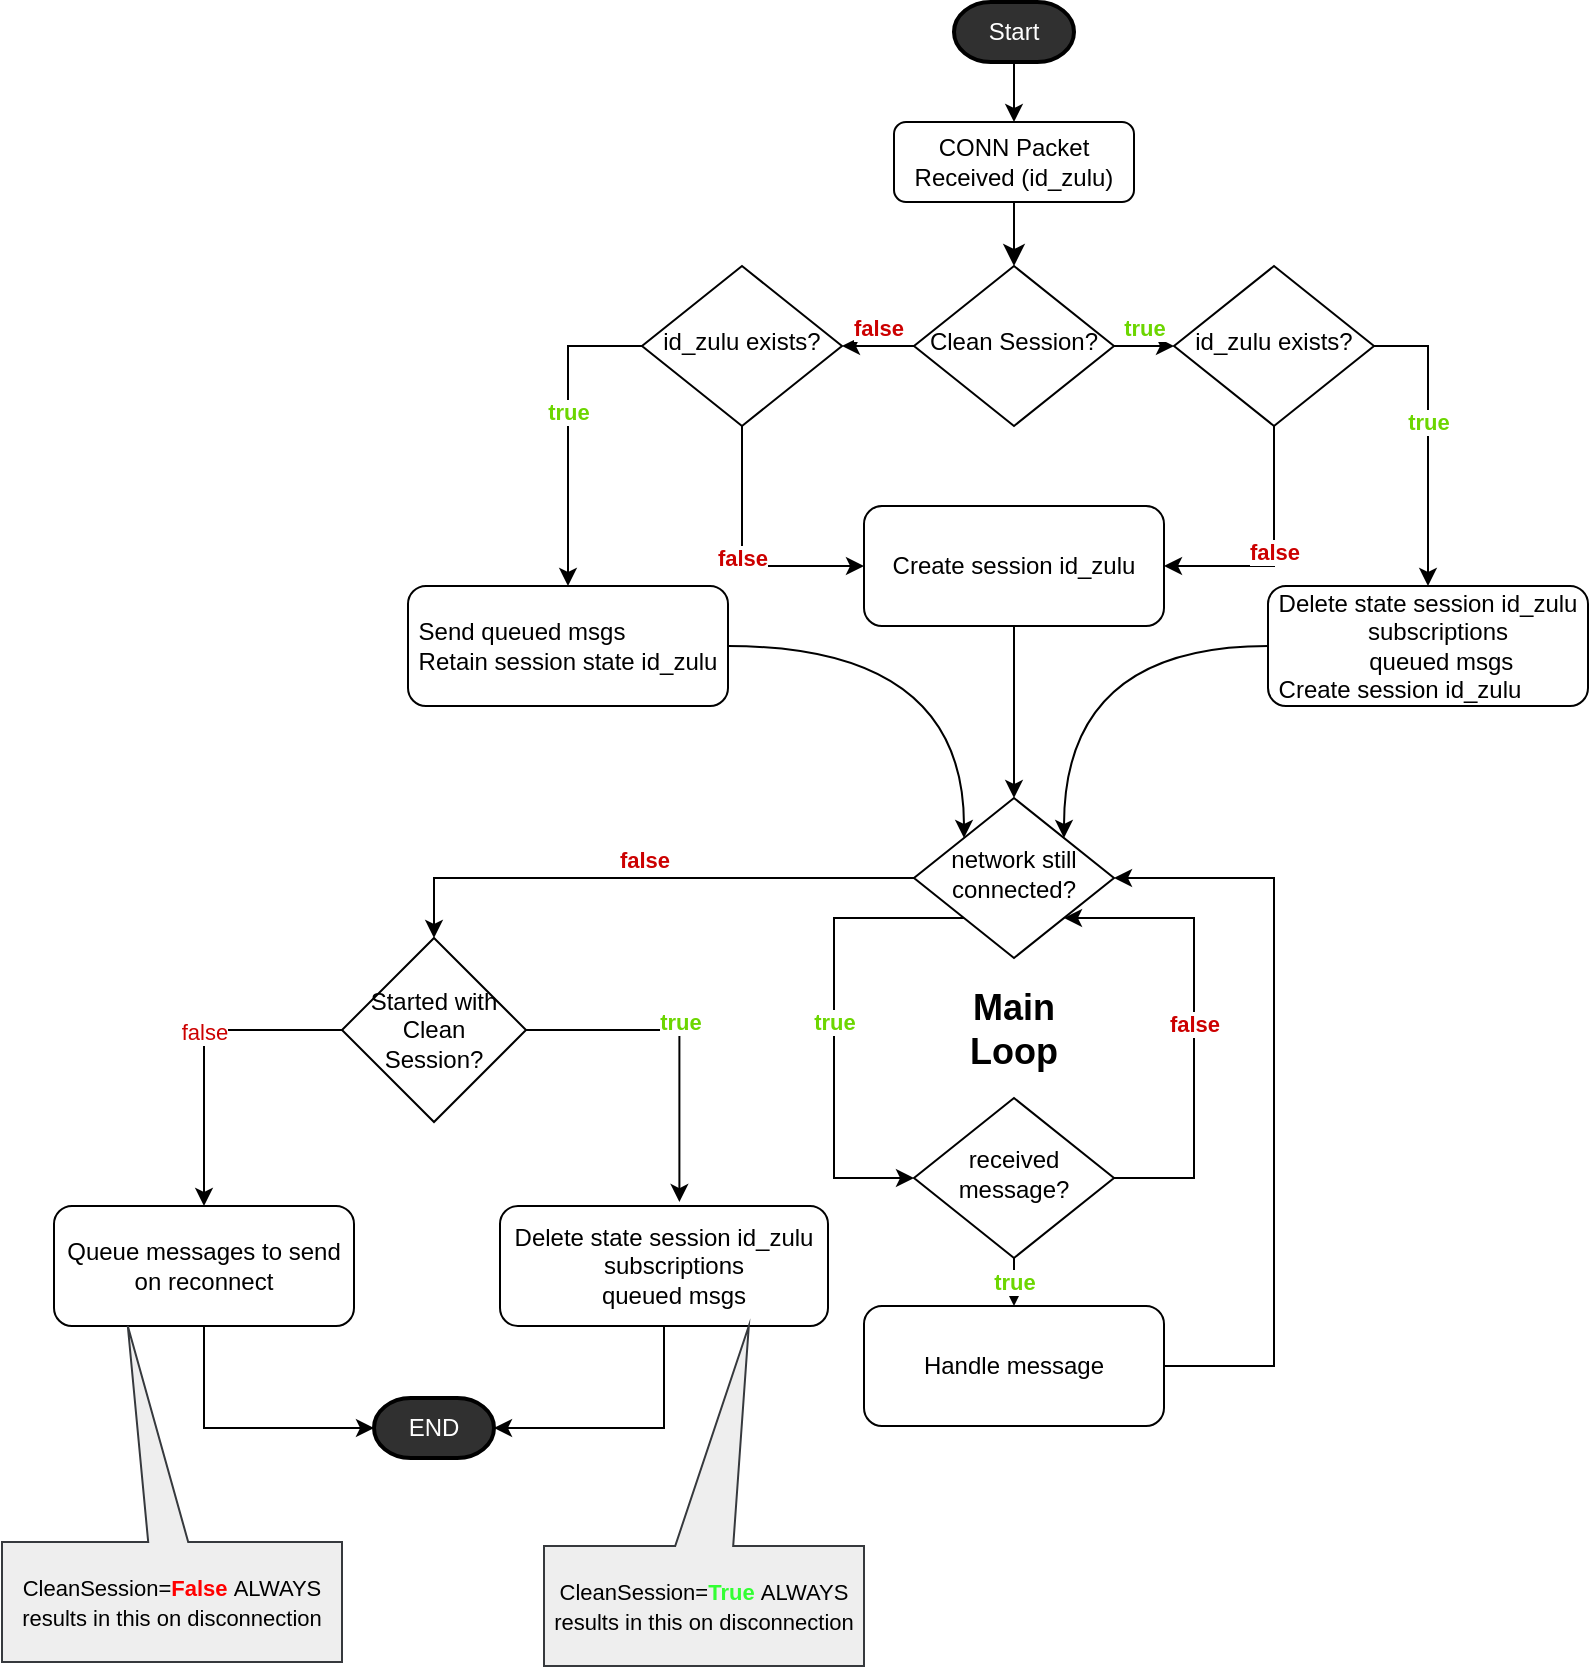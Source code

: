 <mxfile compressed="false" version="13.6.9" type="device">
  <diagram id="C5RBs43oDa-KdzZeNtuy" name="Page-1">
    <mxGraphModel dx="1975" dy="1984" grid="1" gridSize="10" guides="1" tooltips="1" connect="1" arrows="1" fold="1" page="1" pageScale="1" pageWidth="827" pageHeight="1169" math="0" shadow="0">
      <root>
        <mxCell id="WIyWlLk6GJQsqaUBKTNV-0" />
        <mxCell id="WIyWlLk6GJQsqaUBKTNV-1" parent="WIyWlLk6GJQsqaUBKTNV-0" />
        <mxCell id="WIyWlLk6GJQsqaUBKTNV-2" value="" style="rounded=0;html=1;jettySize=auto;orthogonalLoop=1;fontSize=11;endArrow=classic;endFill=1;endSize=8;strokeWidth=1;shadow=0;labelBackgroundColor=none;edgeStyle=orthogonalEdgeStyle;entryX=0.5;entryY=0;entryDx=0;entryDy=0;" parent="WIyWlLk6GJQsqaUBKTNV-1" source="WIyWlLk6GJQsqaUBKTNV-3" target="WIyWlLk6GJQsqaUBKTNV-6" edge="1">
          <mxGeometry relative="1" as="geometry">
            <mxPoint x="-297" y="-1040" as="targetPoint" />
          </mxGeometry>
        </mxCell>
        <mxCell id="WIyWlLk6GJQsqaUBKTNV-3" value="CONN Packet&lt;br&gt;Received (id_zulu)" style="rounded=1;whiteSpace=wrap;html=1;fontSize=12;glass=0;strokeWidth=1;shadow=0;" parent="WIyWlLk6GJQsqaUBKTNV-1" vertex="1">
          <mxGeometry x="-357" y="-1100" width="120" height="40" as="geometry" />
        </mxCell>
        <mxCell id="UAJeipnXCcAgMAuXKC2l-1" value="true" style="edgeStyle=orthogonalEdgeStyle;rounded=0;orthogonalLoop=1;jettySize=auto;html=1;entryX=0;entryY=0.5;entryDx=0;entryDy=0;verticalAlign=bottom;fontStyle=1;fontColor=#6CD600;" parent="WIyWlLk6GJQsqaUBKTNV-1" source="WIyWlLk6GJQsqaUBKTNV-6" target="UAJeipnXCcAgMAuXKC2l-0" edge="1">
          <mxGeometry relative="1" as="geometry" />
        </mxCell>
        <mxCell id="_d41gg_jxnelL58lIaUa-7" value="false" style="edgeStyle=orthogonalEdgeStyle;curved=1;rounded=0;orthogonalLoop=1;jettySize=auto;html=1;exitX=0;exitY=0.5;exitDx=0;exitDy=0;entryX=1;entryY=0.5;entryDx=0;entryDy=0;fontColor=#CC0000;fontStyle=1;verticalAlign=bottom;" parent="WIyWlLk6GJQsqaUBKTNV-1" source="WIyWlLk6GJQsqaUBKTNV-6" target="WIyWlLk6GJQsqaUBKTNV-10" edge="1">
          <mxGeometry relative="1" as="geometry" />
        </mxCell>
        <mxCell id="WIyWlLk6GJQsqaUBKTNV-6" value="Clean Session?" style="rhombus;whiteSpace=wrap;html=1;shadow=0;fontFamily=Helvetica;fontSize=12;align=center;strokeWidth=1;spacing=6;spacingTop=-4;" parent="WIyWlLk6GJQsqaUBKTNV-1" vertex="1">
          <mxGeometry x="-347" y="-1028" width="100" height="80" as="geometry" />
        </mxCell>
        <mxCell id="UAJeipnXCcAgMAuXKC2l-4" style="edgeStyle=orthogonalEdgeStyle;orthogonalLoop=1;jettySize=auto;html=1;entryX=1;entryY=0;entryDx=0;entryDy=0;curved=1;" parent="WIyWlLk6GJQsqaUBKTNV-1" source="WIyWlLk6GJQsqaUBKTNV-7" target="_d41gg_jxnelL58lIaUa-11" edge="1">
          <mxGeometry relative="1" as="geometry">
            <mxPoint x="123" y="-908" as="targetPoint" />
          </mxGeometry>
        </mxCell>
        <mxCell id="WIyWlLk6GJQsqaUBKTNV-7" value="&lt;div style=&quot;text-align: left&quot;&gt;&lt;span&gt;Delete state session id_zulu&lt;/span&gt;&lt;/div&gt;&amp;nbsp; &amp;nbsp;subscriptions&lt;br&gt;&amp;nbsp; &amp;nbsp; queued msgs&lt;br&gt;&lt;div style=&quot;text-align: left&quot;&gt;Create session id_zulu&lt;/div&gt;" style="rounded=1;whiteSpace=wrap;html=1;fontSize=12;glass=0;strokeWidth=1;shadow=0;" parent="WIyWlLk6GJQsqaUBKTNV-1" vertex="1">
          <mxGeometry x="-170" y="-868" width="160" height="60" as="geometry" />
        </mxCell>
        <mxCell id="_d41gg_jxnelL58lIaUa-9" value="true" style="edgeStyle=orthogonalEdgeStyle;rounded=0;orthogonalLoop=1;jettySize=auto;html=1;entryX=0.5;entryY=0;entryDx=0;entryDy=0;verticalAlign=bottom;fontColor=#6CD600;fontStyle=1;exitX=0;exitY=0.5;exitDx=0;exitDy=0;" parent="WIyWlLk6GJQsqaUBKTNV-1" source="WIyWlLk6GJQsqaUBKTNV-10" target="_d41gg_jxnelL58lIaUa-8" edge="1">
          <mxGeometry relative="1" as="geometry" />
        </mxCell>
        <mxCell id="_d41gg_jxnelL58lIaUa-26" value="false" style="edgeStyle=orthogonalEdgeStyle;rounded=0;orthogonalLoop=1;jettySize=auto;html=1;entryX=0;entryY=0.5;entryDx=0;entryDy=0;fontColor=#CC0000;exitX=0.5;exitY=1;exitDx=0;exitDy=0;fontStyle=1" parent="WIyWlLk6GJQsqaUBKTNV-1" source="WIyWlLk6GJQsqaUBKTNV-10" target="_d41gg_jxnelL58lIaUa-24" edge="1">
          <mxGeometry relative="1" as="geometry" />
        </mxCell>
        <mxCell id="WIyWlLk6GJQsqaUBKTNV-10" value="id_zulu exists?" style="rhombus;whiteSpace=wrap;html=1;shadow=0;fontFamily=Helvetica;fontSize=12;align=center;strokeWidth=1;spacing=6;spacingTop=-4;" parent="WIyWlLk6GJQsqaUBKTNV-1" vertex="1">
          <mxGeometry x="-483" y="-1028" width="100" height="80" as="geometry" />
        </mxCell>
        <mxCell id="UAJeipnXCcAgMAuXKC2l-2" value="true" style="edgeStyle=orthogonalEdgeStyle;rounded=0;orthogonalLoop=1;jettySize=auto;html=1;exitX=1;exitY=0.5;exitDx=0;exitDy=0;entryX=0.5;entryY=0;entryDx=0;entryDy=0;verticalAlign=bottom;fontStyle=1;fontColor=#6CD600;" parent="WIyWlLk6GJQsqaUBKTNV-1" source="UAJeipnXCcAgMAuXKC2l-0" target="WIyWlLk6GJQsqaUBKTNV-7" edge="1">
          <mxGeometry relative="1" as="geometry" />
        </mxCell>
        <mxCell id="_d41gg_jxnelL58lIaUa-28" value="false" style="edgeStyle=orthogonalEdgeStyle;rounded=0;orthogonalLoop=1;jettySize=auto;html=1;entryX=1;entryY=0.5;entryDx=0;entryDy=0;fontColor=#CC0000;exitX=0.5;exitY=1;exitDx=0;exitDy=0;fontStyle=1" parent="WIyWlLk6GJQsqaUBKTNV-1" source="UAJeipnXCcAgMAuXKC2l-0" target="_d41gg_jxnelL58lIaUa-24" edge="1">
          <mxGeometry relative="1" as="geometry">
            <mxPoint x="-117" y="-908" as="targetPoint" />
          </mxGeometry>
        </mxCell>
        <mxCell id="UAJeipnXCcAgMAuXKC2l-0" value="id_zulu exists?" style="rhombus;whiteSpace=wrap;html=1;shadow=0;fontFamily=Helvetica;fontSize=12;align=center;strokeWidth=1;spacing=6;spacingTop=-4;" parent="WIyWlLk6GJQsqaUBKTNV-1" vertex="1">
          <mxGeometry x="-217" y="-1028" width="100" height="80" as="geometry" />
        </mxCell>
        <mxCell id="UAJeipnXCcAgMAuXKC2l-8" value="true" style="edgeStyle=orthogonalEdgeStyle;rounded=0;orthogonalLoop=1;jettySize=auto;html=1;exitX=0;exitY=1;exitDx=0;exitDy=0;entryX=0;entryY=0.5;entryDx=0;entryDy=0;curved=1;fontColor=#6CD600;fontStyle=1" parent="WIyWlLk6GJQsqaUBKTNV-1" edge="1">
          <mxGeometry relative="1" as="geometry">
            <Array as="points">
              <mxPoint x="510" y="370" />
              <mxPoint x="510" y="500" />
            </Array>
            <mxPoint x="555" y="500" as="targetPoint" />
          </mxGeometry>
        </mxCell>
        <mxCell id="UAJeipnXCcAgMAuXKC2l-13" value="true" style="edgeStyle=orthogonalEdgeStyle;rounded=0;orthogonalLoop=1;jettySize=auto;html=1;entryX=0.5;entryY=0;entryDx=0;entryDy=0;fontColor=#6CD600;fontStyle=1" parent="WIyWlLk6GJQsqaUBKTNV-1" edge="1">
          <mxGeometry relative="1" as="geometry">
            <mxPoint x="605" y="620" as="targetPoint" />
          </mxGeometry>
        </mxCell>
        <mxCell id="xQX0P035iRjXo2nyhOZU-10" style="edgeStyle=orthogonalEdgeStyle;rounded=0;orthogonalLoop=1;jettySize=auto;html=1;exitX=0.5;exitY=1;exitDx=0;exitDy=0;entryX=1;entryY=0.5;entryDx=0;entryDy=0;entryPerimeter=0;fontColor=#FFFFFF;" parent="WIyWlLk6GJQsqaUBKTNV-1" source="UAJeipnXCcAgMAuXKC2l-9" target="xQX0P035iRjXo2nyhOZU-3" edge="1">
          <mxGeometry relative="1" as="geometry" />
        </mxCell>
        <mxCell id="UAJeipnXCcAgMAuXKC2l-9" value="&lt;div style=&quot;text-align: left&quot;&gt;Delete state session id_zulu&lt;/div&gt;&amp;nbsp; &amp;nbsp;subscriptions&lt;br&gt;&amp;nbsp; &amp;nbsp;queued msgs" style="rounded=1;whiteSpace=wrap;html=1;fontSize=12;glass=0;strokeWidth=1;shadow=0;" parent="WIyWlLk6GJQsqaUBKTNV-1" vertex="1">
          <mxGeometry x="-554" y="-558" width="164" height="60" as="geometry" />
        </mxCell>
        <mxCell id="UAJeipnXCcAgMAuXKC2l-19" style="edgeStyle=orthogonalEdgeStyle;curved=1;rounded=0;orthogonalLoop=1;jettySize=auto;html=1;entryX=0.826;entryY=0.706;entryDx=0;entryDy=0;entryPerimeter=0;" parent="WIyWlLk6GJQsqaUBKTNV-1" edge="1">
          <mxGeometry relative="1" as="geometry">
            <Array as="points">
              <mxPoint x="750" y="650" />
              <mxPoint x="750" y="366" />
            </Array>
            <mxPoint x="680" y="650" as="sourcePoint" />
          </mxGeometry>
        </mxCell>
        <mxCell id="_d41gg_jxnelL58lIaUa-18" style="edgeStyle=orthogonalEdgeStyle;curved=1;rounded=0;orthogonalLoop=1;jettySize=auto;html=1;entryX=0;entryY=0;entryDx=0;entryDy=0;fontColor=#6CD600;" parent="WIyWlLk6GJQsqaUBKTNV-1" source="_d41gg_jxnelL58lIaUa-8" target="_d41gg_jxnelL58lIaUa-11" edge="1">
          <mxGeometry relative="1" as="geometry" />
        </mxCell>
        <mxCell id="_d41gg_jxnelL58lIaUa-8" value="&lt;div style=&quot;text-align: left&quot;&gt;Send queued msgs&lt;br&gt;&lt;/div&gt;&lt;div style=&quot;text-align: left&quot;&gt;Retain session state id_zulu&lt;/div&gt;" style="rounded=1;whiteSpace=wrap;html=1;fontSize=12;glass=0;strokeWidth=1;shadow=0;" parent="WIyWlLk6GJQsqaUBKTNV-1" vertex="1">
          <mxGeometry x="-600" y="-868" width="160" height="60" as="geometry" />
        </mxCell>
        <mxCell id="_d41gg_jxnelL58lIaUa-10" value="true" style="edgeStyle=orthogonalEdgeStyle;rounded=0;orthogonalLoop=1;jettySize=auto;html=1;exitX=0;exitY=1;exitDx=0;exitDy=0;entryX=0;entryY=0.5;entryDx=0;entryDy=0;fontColor=#6CD600;fontStyle=1;" parent="WIyWlLk6GJQsqaUBKTNV-1" source="_d41gg_jxnelL58lIaUa-11" target="_d41gg_jxnelL58lIaUa-14" edge="1">
          <mxGeometry x="-0.004" relative="1" as="geometry">
            <Array as="points">
              <mxPoint x="-387" y="-702" />
              <mxPoint x="-387" y="-572" />
            </Array>
            <mxPoint as="offset" />
          </mxGeometry>
        </mxCell>
        <mxCell id="_d41gg_jxnelL58lIaUa-20" value="false" style="edgeStyle=orthogonalEdgeStyle;rounded=0;orthogonalLoop=1;jettySize=auto;html=1;fontColor=#CC0000;verticalAlign=bottom;entryX=0.5;entryY=0;entryDx=0;entryDy=0;exitX=0;exitY=0.5;exitDx=0;exitDy=0;" parent="WIyWlLk6GJQsqaUBKTNV-1" source="xQX0P035iRjXo2nyhOZU-0" target="_d41gg_jxnelL58lIaUa-19" edge="1">
          <mxGeometry relative="1" as="geometry" />
        </mxCell>
        <mxCell id="_d41gg_jxnelL58lIaUa-11" value="network still connected?" style="rhombus;whiteSpace=wrap;html=1;shadow=0;fontFamily=Helvetica;fontSize=12;align=center;strokeWidth=1;spacing=6;spacingTop=-4;" parent="WIyWlLk6GJQsqaUBKTNV-1" vertex="1">
          <mxGeometry x="-347" y="-762" width="100" height="80" as="geometry" />
        </mxCell>
        <mxCell id="_d41gg_jxnelL58lIaUa-12" value="false" style="edgeStyle=orthogonalEdgeStyle;rounded=0;orthogonalLoop=1;jettySize=auto;html=1;exitX=1;exitY=0.5;exitDx=0;exitDy=0;fontColor=#CC0000;verticalAlign=bottom;entryX=1;entryY=1;entryDx=0;entryDy=0;fontStyle=1" parent="WIyWlLk6GJQsqaUBKTNV-1" source="_d41gg_jxnelL58lIaUa-14" target="_d41gg_jxnelL58lIaUa-11" edge="1">
          <mxGeometry x="-0.081" relative="1" as="geometry">
            <mxPoint x="-247" y="-702" as="targetPoint" />
            <Array as="points">
              <mxPoint x="-207" y="-572" />
              <mxPoint x="-207" y="-702" />
            </Array>
            <mxPoint as="offset" />
          </mxGeometry>
        </mxCell>
        <mxCell id="_d41gg_jxnelL58lIaUa-13" value="true" style="edgeStyle=orthogonalEdgeStyle;rounded=0;orthogonalLoop=1;jettySize=auto;html=1;entryX=0.5;entryY=0;entryDx=0;entryDy=0;fontColor=#6CD600;fontStyle=1" parent="WIyWlLk6GJQsqaUBKTNV-1" source="_d41gg_jxnelL58lIaUa-14" target="_d41gg_jxnelL58lIaUa-16" edge="1">
          <mxGeometry relative="1" as="geometry" />
        </mxCell>
        <mxCell id="_d41gg_jxnelL58lIaUa-14" value="received&lt;br&gt;message?" style="rhombus;whiteSpace=wrap;html=1;shadow=0;fontFamily=Helvetica;fontSize=12;align=center;strokeWidth=1;spacing=6;spacingTop=-4;" parent="WIyWlLk6GJQsqaUBKTNV-1" vertex="1">
          <mxGeometry x="-347" y="-612" width="100" height="80" as="geometry" />
        </mxCell>
        <mxCell id="_d41gg_jxnelL58lIaUa-15" style="edgeStyle=orthogonalEdgeStyle;rounded=0;orthogonalLoop=1;jettySize=auto;html=1;entryX=1;entryY=0.5;entryDx=0;entryDy=0;exitX=1;exitY=0.5;exitDx=0;exitDy=0;" parent="WIyWlLk6GJQsqaUBKTNV-1" source="_d41gg_jxnelL58lIaUa-16" target="_d41gg_jxnelL58lIaUa-11" edge="1">
          <mxGeometry relative="1" as="geometry">
            <Array as="points">
              <mxPoint x="-167" y="-478" />
              <mxPoint x="-167" y="-722" />
            </Array>
          </mxGeometry>
        </mxCell>
        <mxCell id="_d41gg_jxnelL58lIaUa-16" value="Handle message" style="rounded=1;whiteSpace=wrap;html=1;fontSize=12;glass=0;strokeWidth=1;shadow=0;" parent="WIyWlLk6GJQsqaUBKTNV-1" vertex="1">
          <mxGeometry x="-372" y="-508" width="150" height="60" as="geometry" />
        </mxCell>
        <mxCell id="_d41gg_jxnelL58lIaUa-17" value="Main Loop" style="text;html=1;strokeColor=none;fillColor=none;align=center;verticalAlign=middle;whiteSpace=wrap;rounded=0;fontSize=18;fontStyle=1" parent="WIyWlLk6GJQsqaUBKTNV-1" vertex="1">
          <mxGeometry x="-317" y="-656" width="40" height="20" as="geometry" />
        </mxCell>
        <mxCell id="xQX0P035iRjXo2nyhOZU-9" style="edgeStyle=orthogonalEdgeStyle;rounded=0;orthogonalLoop=1;jettySize=auto;html=1;exitX=0.5;exitY=1;exitDx=0;exitDy=0;entryX=0;entryY=0.5;entryDx=0;entryDy=0;entryPerimeter=0;fontColor=#FFFFFF;" parent="WIyWlLk6GJQsqaUBKTNV-1" source="_d41gg_jxnelL58lIaUa-19" target="xQX0P035iRjXo2nyhOZU-3" edge="1">
          <mxGeometry relative="1" as="geometry" />
        </mxCell>
        <mxCell id="_d41gg_jxnelL58lIaUa-19" value="&lt;div style=&quot;&quot;&gt;Queue messages to send on reconnect&lt;/div&gt;" style="rounded=1;whiteSpace=wrap;html=1;fontSize=12;glass=0;strokeWidth=1;shadow=0;align=center;" parent="WIyWlLk6GJQsqaUBKTNV-1" vertex="1">
          <mxGeometry x="-777" y="-558" width="150" height="60" as="geometry" />
        </mxCell>
        <mxCell id="_d41gg_jxnelL58lIaUa-27" style="edgeStyle=orthogonalEdgeStyle;rounded=0;orthogonalLoop=1;jettySize=auto;html=1;entryX=0.5;entryY=0;entryDx=0;entryDy=0;fontColor=#CC0000;" parent="WIyWlLk6GJQsqaUBKTNV-1" source="_d41gg_jxnelL58lIaUa-24" target="_d41gg_jxnelL58lIaUa-11" edge="1">
          <mxGeometry relative="1" as="geometry" />
        </mxCell>
        <mxCell id="_d41gg_jxnelL58lIaUa-24" value="Create session id_zulu" style="rounded=1;whiteSpace=wrap;html=1;fontSize=12;glass=0;strokeWidth=1;shadow=0;" parent="WIyWlLk6GJQsqaUBKTNV-1" vertex="1">
          <mxGeometry x="-372" y="-908" width="150" height="60" as="geometry" />
        </mxCell>
        <mxCell id="xQX0P035iRjXo2nyhOZU-0" value="Started with Clean &lt;br&gt;Session?" style="rhombus;whiteSpace=wrap;html=1;" parent="WIyWlLk6GJQsqaUBKTNV-1" vertex="1">
          <mxGeometry x="-633" y="-692" width="92" height="92" as="geometry" />
        </mxCell>
        <mxCell id="xQX0P035iRjXo2nyhOZU-1" value="false" style="edgeStyle=orthogonalEdgeStyle;rounded=0;orthogonalLoop=1;jettySize=auto;html=1;fontColor=#CC0000;verticalAlign=bottom;entryX=0.5;entryY=0;entryDx=0;entryDy=0;fontStyle=1" parent="WIyWlLk6GJQsqaUBKTNV-1" source="_d41gg_jxnelL58lIaUa-11" target="xQX0P035iRjXo2nyhOZU-0" edge="1">
          <mxGeometry relative="1" as="geometry">
            <mxPoint x="-322" y="-722" as="sourcePoint" />
            <mxPoint x="-1042" y="-813" as="targetPoint" />
          </mxGeometry>
        </mxCell>
        <mxCell id="xQX0P035iRjXo2nyhOZU-2" value="true" style="edgeStyle=orthogonalEdgeStyle;rounded=0;orthogonalLoop=1;jettySize=auto;html=1;exitX=1;exitY=0.5;exitDx=0;exitDy=0;entryX=0.547;entryY=-0.033;entryDx=0;entryDy=0;verticalAlign=bottom;fontStyle=1;fontColor=#6CD600;entryPerimeter=0;" parent="WIyWlLk6GJQsqaUBKTNV-1" source="xQX0P035iRjXo2nyhOZU-0" target="UAJeipnXCcAgMAuXKC2l-9" edge="1">
          <mxGeometry relative="1" as="geometry">
            <mxPoint x="-57" y="-978" as="sourcePoint" />
            <mxPoint x="23" y="-978" as="targetPoint" />
          </mxGeometry>
        </mxCell>
        <mxCell id="xQX0P035iRjXo2nyhOZU-3" value="END" style="strokeWidth=2;html=1;shape=mxgraph.flowchart.terminator;whiteSpace=wrap;fillColor=#303030;fontColor=#FFFFFF;" parent="WIyWlLk6GJQsqaUBKTNV-1" vertex="1">
          <mxGeometry x="-617" y="-462" width="60" height="30" as="geometry" />
        </mxCell>
        <mxCell id="xQX0P035iRjXo2nyhOZU-13" value="&lt;font style=&quot;font-size: 11px&quot;&gt;CleanSession=&lt;/font&gt;&lt;font style=&quot;font-size: 11px&quot; color=&quot;#ff0000&quot;&gt;&lt;b&gt;False&lt;/b&gt;&lt;/font&gt;&lt;font style=&quot;font-size: 11px&quot;&gt;&amp;nbsp;ALWAYS results in this on disconnection&lt;/font&gt;" style="shape=callout;whiteSpace=wrap;html=1;perimeter=calloutPerimeter;fillColor=#eeeeee;position2=0.37;base=20;size=108;position=0.43;flipV=1;strokeColor=#36393d;" parent="WIyWlLk6GJQsqaUBKTNV-1" vertex="1">
          <mxGeometry x="-803" y="-498" width="170" height="168" as="geometry" />
        </mxCell>
        <mxCell id="xQX0P035iRjXo2nyhOZU-14" value="&lt;font style=&quot;font-size: 11px&quot;&gt;CleanSession=&lt;/font&gt;&lt;font style=&quot;font-size: 11px&quot; color=&quot;#33ff33&quot;&gt;&lt;b&gt;True&lt;/b&gt;&lt;/font&gt;&lt;font style=&quot;font-size: 11px&quot;&gt;&amp;nbsp;ALWAYS results in this on disconnection&lt;/font&gt;" style="shape=callout;whiteSpace=wrap;html=1;perimeter=calloutPerimeter;fillColor=#eeeeee;position2=0.64;base=29;size=110;position=0.41;flipV=1;strokeColor=#36393d;" parent="WIyWlLk6GJQsqaUBKTNV-1" vertex="1">
          <mxGeometry x="-532" y="-498" width="160" height="170" as="geometry" />
        </mxCell>
        <mxCell id="xQX0P035iRjXo2nyhOZU-16" style="edgeStyle=orthogonalEdgeStyle;rounded=0;orthogonalLoop=1;jettySize=auto;html=1;exitX=0.5;exitY=1;exitDx=0;exitDy=0;exitPerimeter=0;entryX=0.5;entryY=0;entryDx=0;entryDy=0;fontColor=#FFFFFF;" parent="WIyWlLk6GJQsqaUBKTNV-1" source="xQX0P035iRjXo2nyhOZU-15" target="WIyWlLk6GJQsqaUBKTNV-3" edge="1">
          <mxGeometry relative="1" as="geometry" />
        </mxCell>
        <mxCell id="xQX0P035iRjXo2nyhOZU-15" value="Start" style="strokeWidth=2;html=1;shape=mxgraph.flowchart.terminator;whiteSpace=wrap;fillColor=#303030;fontColor=#FFFFFF;" parent="WIyWlLk6GJQsqaUBKTNV-1" vertex="1">
          <mxGeometry x="-327" y="-1160" width="60" height="30" as="geometry" />
        </mxCell>
      </root>
    </mxGraphModel>
  </diagram>
</mxfile>
